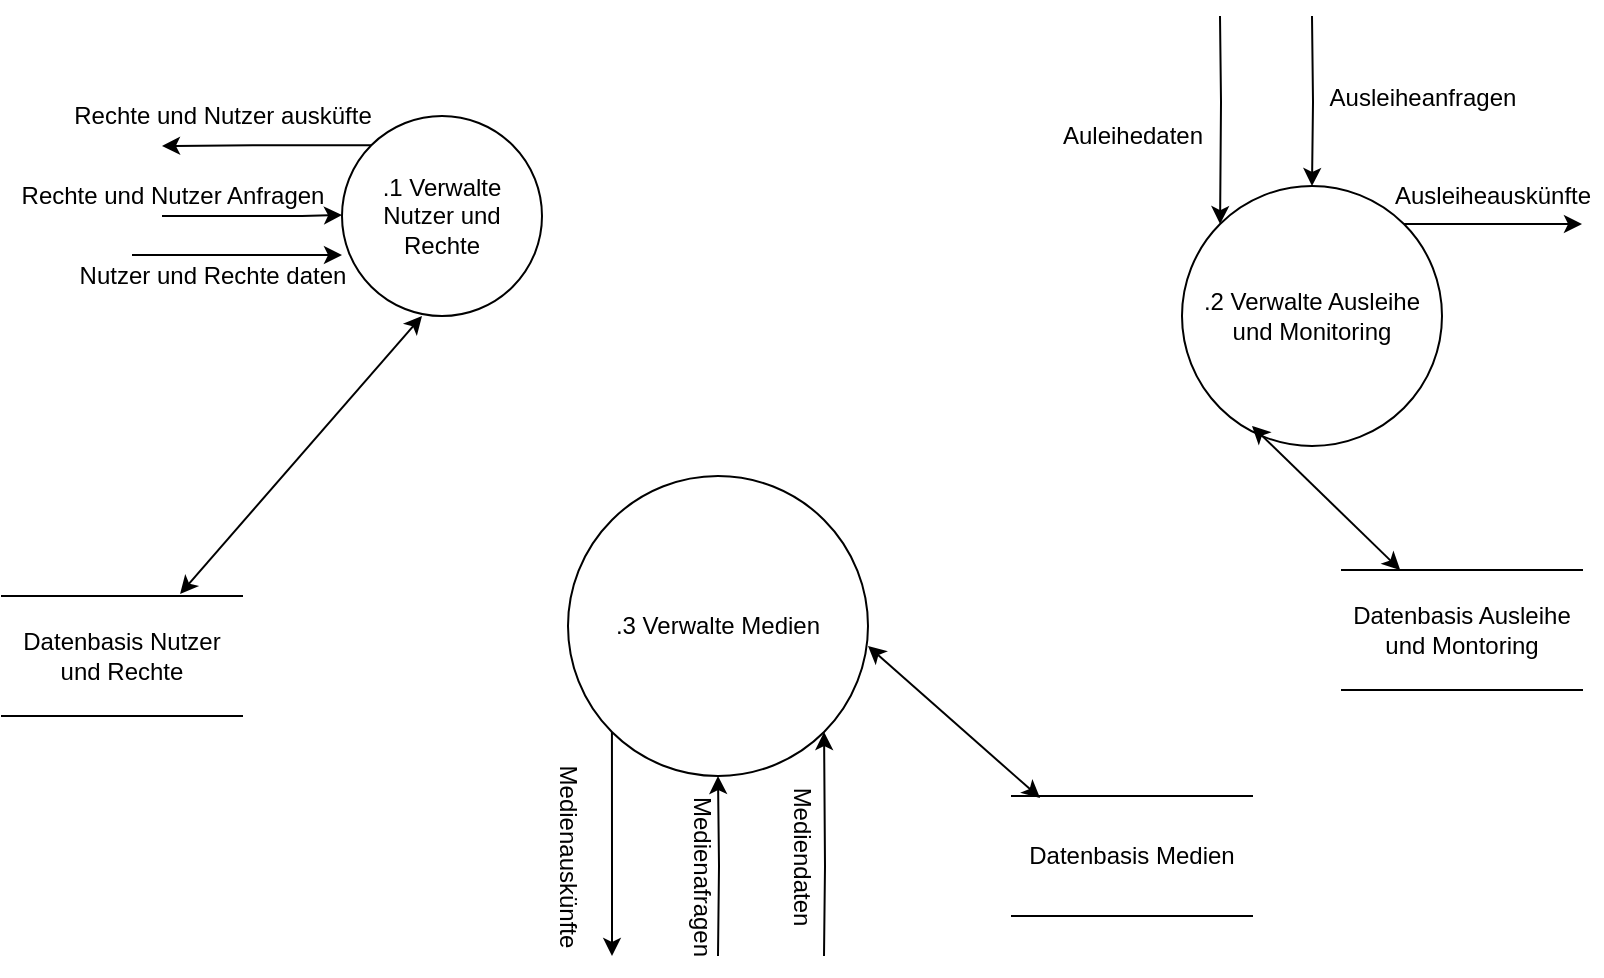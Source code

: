 <mxfile version="12.3.1" type="device" pages="1"><diagram id="qOZi9OttyxPFjuGnEYuJ" name="Page-1"><mxGraphModel dx="1628" dy="386" grid="1" gridSize="10" guides="1" tooltips="1" connect="1" arrows="1" fold="1" page="1" pageScale="1" pageWidth="827" pageHeight="1169" math="0" shadow="0"><root><mxCell id="0"/><mxCell id="1" parent="0"/><mxCell id="ONLuVkQXQu2yvhf0rXjq-9" style="edgeStyle=orthogonalEdgeStyle;rounded=0;orthogonalLoop=1;jettySize=auto;html=1;exitX=0;exitY=0;exitDx=0;exitDy=0;" parent="1" source="ONLuVkQXQu2yvhf0rXjq-2" edge="1"><mxGeometry relative="1" as="geometry"><mxPoint x="60" y="105" as="targetPoint"/></mxGeometry></mxCell><mxCell id="ONLuVkQXQu2yvhf0rXjq-11" style="edgeStyle=orthogonalEdgeStyle;rounded=0;orthogonalLoop=1;jettySize=auto;html=1;exitX=0;exitY=0.5;exitDx=0;exitDy=0;entryX=0;entryY=0.5;entryDx=0;entryDy=0;" parent="1" source="ONLuVkQXQu2yvhf0rXjq-2" target="ONLuVkQXQu2yvhf0rXjq-2" edge="1"><mxGeometry relative="1" as="geometry"><mxPoint x="50" y="140" as="targetPoint"/></mxGeometry></mxCell><mxCell id="ONLuVkQXQu2yvhf0rXjq-12" style="edgeStyle=orthogonalEdgeStyle;rounded=0;orthogonalLoop=1;jettySize=auto;html=1;" parent="1" edge="1"><mxGeometry relative="1" as="geometry"><mxPoint x="150" y="139.5" as="targetPoint"/><mxPoint x="60" y="140" as="sourcePoint"/><Array as="points"><mxPoint x="130" y="140"/><mxPoint x="130" y="140"/></Array></mxGeometry></mxCell><mxCell id="ONLuVkQXQu2yvhf0rXjq-14" style="edgeStyle=orthogonalEdgeStyle;rounded=0;orthogonalLoop=1;jettySize=auto;html=1;exitX=0;exitY=1;exitDx=0;exitDy=0;entryX=0;entryY=1;entryDx=0;entryDy=0;" parent="1" edge="1"><mxGeometry relative="1" as="geometry"><mxPoint x="150" y="159.5" as="targetPoint"/><mxPoint x="45" y="159.5" as="sourcePoint"/></mxGeometry></mxCell><mxCell id="ONLuVkQXQu2yvhf0rXjq-2" value=".1 Verwalte Nutzer und Rechte" style="ellipse;whiteSpace=wrap;html=1;aspect=fixed;" parent="1" vertex="1"><mxGeometry x="150" y="90" width="100" height="100" as="geometry"/></mxCell><mxCell id="ONLuVkQXQu2yvhf0rXjq-17" style="edgeStyle=orthogonalEdgeStyle;rounded=0;orthogonalLoop=1;jettySize=auto;html=1;entryX=0;entryY=0;entryDx=0;entryDy=0;" parent="1" target="ONLuVkQXQu2yvhf0rXjq-3" edge="1"><mxGeometry relative="1" as="geometry"><mxPoint x="589" y="40" as="sourcePoint"/></mxGeometry></mxCell><mxCell id="ONLuVkQXQu2yvhf0rXjq-18" style="edgeStyle=orthogonalEdgeStyle;rounded=0;orthogonalLoop=1;jettySize=auto;html=1;entryX=0.5;entryY=0;entryDx=0;entryDy=0;" parent="1" target="ONLuVkQXQu2yvhf0rXjq-3" edge="1"><mxGeometry relative="1" as="geometry"><mxPoint x="635" y="40" as="sourcePoint"/></mxGeometry></mxCell><mxCell id="ONLuVkQXQu2yvhf0rXjq-19" style="edgeStyle=orthogonalEdgeStyle;rounded=0;orthogonalLoop=1;jettySize=auto;html=1;exitX=1;exitY=0;exitDx=0;exitDy=0;" parent="1" source="ONLuVkQXQu2yvhf0rXjq-3" edge="1"><mxGeometry relative="1" as="geometry"><mxPoint x="770" y="144" as="targetPoint"/></mxGeometry></mxCell><mxCell id="ONLuVkQXQu2yvhf0rXjq-3" value=".2 Verwalte Ausleihe und Monitoring" style="ellipse;whiteSpace=wrap;html=1;aspect=fixed;" parent="1" vertex="1"><mxGeometry x="570" y="125" width="130" height="130" as="geometry"/></mxCell><mxCell id="ONLuVkQXQu2yvhf0rXjq-23" style="edgeStyle=orthogonalEdgeStyle;rounded=0;orthogonalLoop=1;jettySize=auto;html=1;exitX=0.5;exitY=1;exitDx=0;exitDy=0;entryX=0.5;entryY=1;entryDx=0;entryDy=0;" parent="1" target="ONLuVkQXQu2yvhf0rXjq-4" edge="1"><mxGeometry relative="1" as="geometry"><mxPoint x="338" y="510" as="sourcePoint"/></mxGeometry></mxCell><mxCell id="ONLuVkQXQu2yvhf0rXjq-24" style="edgeStyle=orthogonalEdgeStyle;rounded=0;orthogonalLoop=1;jettySize=auto;html=1;exitX=0;exitY=1;exitDx=0;exitDy=0;" parent="1" source="ONLuVkQXQu2yvhf0rXjq-4" edge="1"><mxGeometry relative="1" as="geometry"><mxPoint x="285" y="510" as="targetPoint"/></mxGeometry></mxCell><mxCell id="ONLuVkQXQu2yvhf0rXjq-26" style="edgeStyle=orthogonalEdgeStyle;rounded=0;orthogonalLoop=1;jettySize=auto;html=1;exitX=1;exitY=1;exitDx=0;exitDy=0;entryX=1;entryY=1;entryDx=0;entryDy=0;" parent="1" target="ONLuVkQXQu2yvhf0rXjq-4" edge="1"><mxGeometry relative="1" as="geometry"><mxPoint x="391" y="510" as="sourcePoint"/></mxGeometry></mxCell><mxCell id="ONLuVkQXQu2yvhf0rXjq-4" value=".3 Verwalte Medien" style="ellipse;whiteSpace=wrap;html=1;aspect=fixed;" parent="1" vertex="1"><mxGeometry x="263" y="270" width="150" height="150" as="geometry"/></mxCell><mxCell id="ONLuVkQXQu2yvhf0rXjq-10" value="Rechte und Nutzer ausküfte&lt;br&gt;" style="text;html=1;resizable=0;autosize=1;align=center;verticalAlign=middle;points=[];fillColor=none;strokeColor=none;rounded=0;" parent="1" vertex="1"><mxGeometry x="10" y="80" width="160" height="20" as="geometry"/></mxCell><mxCell id="ONLuVkQXQu2yvhf0rXjq-13" value="Rechte und Nutzer Anfragen&lt;br&gt;" style="text;html=1;resizable=0;autosize=1;align=center;verticalAlign=middle;points=[];fillColor=none;strokeColor=none;rounded=0;" parent="1" vertex="1"><mxGeometry x="-20" y="120" width="170" height="20" as="geometry"/></mxCell><mxCell id="ONLuVkQXQu2yvhf0rXjq-15" value="Nutzer und Rechte daten&lt;br&gt;" style="text;html=1;resizable=0;autosize=1;align=center;verticalAlign=middle;points=[];fillColor=none;strokeColor=none;rounded=0;" parent="1" vertex="1"><mxGeometry x="10" y="160" width="150" height="20" as="geometry"/></mxCell><mxCell id="ONLuVkQXQu2yvhf0rXjq-20" value="Ausleiheauskünfte&lt;br&gt;" style="text;html=1;resizable=0;autosize=1;align=center;verticalAlign=middle;points=[];fillColor=none;strokeColor=none;rounded=0;" parent="1" vertex="1"><mxGeometry x="670" y="120" width="110" height="20" as="geometry"/></mxCell><mxCell id="ONLuVkQXQu2yvhf0rXjq-21" value="Auleihedaten" style="text;html=1;resizable=0;autosize=1;align=center;verticalAlign=middle;points=[];fillColor=none;strokeColor=none;rounded=0;" parent="1" vertex="1"><mxGeometry x="500" y="90" width="90" height="20" as="geometry"/></mxCell><mxCell id="ONLuVkQXQu2yvhf0rXjq-22" value="Ausleiheanfragen" style="text;html=1;resizable=0;autosize=1;align=center;verticalAlign=middle;points=[];fillColor=none;strokeColor=none;rounded=0;" parent="1" vertex="1"><mxGeometry x="635" y="71" width="110" height="20" as="geometry"/></mxCell><mxCell id="ONLuVkQXQu2yvhf0rXjq-27" value="Medienauskünfte" style="text;html=1;resizable=0;autosize=1;align=center;verticalAlign=middle;points=[];fillColor=none;strokeColor=none;rounded=0;rotation=90;" parent="1" vertex="1"><mxGeometry x="208" y="450" width="110" height="20" as="geometry"/></mxCell><mxCell id="ONLuVkQXQu2yvhf0rXjq-28" value="Medienafragen" style="text;html=1;resizable=0;autosize=1;align=center;verticalAlign=middle;points=[];fillColor=none;strokeColor=none;rounded=0;rotation=90;" parent="1" vertex="1"><mxGeometry x="280" y="460" width="100" height="20" as="geometry"/></mxCell><mxCell id="ONLuVkQXQu2yvhf0rXjq-29" value="Mediendaten" style="text;html=1;resizable=0;autosize=1;align=center;verticalAlign=middle;points=[];fillColor=none;strokeColor=none;rounded=0;rotation=90;" parent="1" vertex="1"><mxGeometry x="340" y="450" width="80" height="20" as="geometry"/></mxCell><mxCell id="ONLuVkQXQu2yvhf0rXjq-33" value="Datenbasis Nutzer und Rechte&lt;br&gt;" style="shape=partialRectangle;whiteSpace=wrap;html=1;left=0;right=0;fillColor=none;" parent="1" vertex="1"><mxGeometry x="-20" y="330" width="120" height="60" as="geometry"/></mxCell><mxCell id="ONLuVkQXQu2yvhf0rXjq-34" value="Datenbasis Medien" style="shape=partialRectangle;whiteSpace=wrap;html=1;left=0;right=0;fillColor=none;" parent="1" vertex="1"><mxGeometry x="485" y="430" width="120" height="60" as="geometry"/></mxCell><mxCell id="ONLuVkQXQu2yvhf0rXjq-35" value="Datenbasis Ausleihe und Montoring&lt;br&gt;" style="shape=partialRectangle;whiteSpace=wrap;html=1;left=0;right=0;fillColor=none;" parent="1" vertex="1"><mxGeometry x="650" y="317" width="120" height="60" as="geometry"/></mxCell><mxCell id="ONLuVkQXQu2yvhf0rXjq-36" value="" style="endArrow=classic;startArrow=classic;html=1;exitX=0.742;exitY=-0.017;exitDx=0;exitDy=0;exitPerimeter=0;" parent="1" source="ONLuVkQXQu2yvhf0rXjq-33" edge="1"><mxGeometry width="50" height="50" relative="1" as="geometry"><mxPoint x="135" y="240" as="sourcePoint"/><mxPoint x="190" y="190" as="targetPoint"/><Array as="points"/></mxGeometry></mxCell><mxCell id="ONLuVkQXQu2yvhf0rXjq-37" value="" style="endArrow=classic;startArrow=classic;html=1;entryX=0.117;entryY=0.017;entryDx=0;entryDy=0;entryPerimeter=0;" parent="1" target="ONLuVkQXQu2yvhf0rXjq-34" edge="1"><mxGeometry width="50" height="50" relative="1" as="geometry"><mxPoint x="413" y="355" as="sourcePoint"/><mxPoint x="463" y="305" as="targetPoint"/></mxGeometry></mxCell><mxCell id="ONLuVkQXQu2yvhf0rXjq-38" value="" style="endArrow=classic;startArrow=classic;html=1;" parent="1" source="ONLuVkQXQu2yvhf0rXjq-35" edge="1"><mxGeometry width="50" height="50" relative="1" as="geometry"><mxPoint x="555" y="295" as="sourcePoint"/><mxPoint x="605" y="245" as="targetPoint"/></mxGeometry></mxCell></root></mxGraphModel></diagram></mxfile>